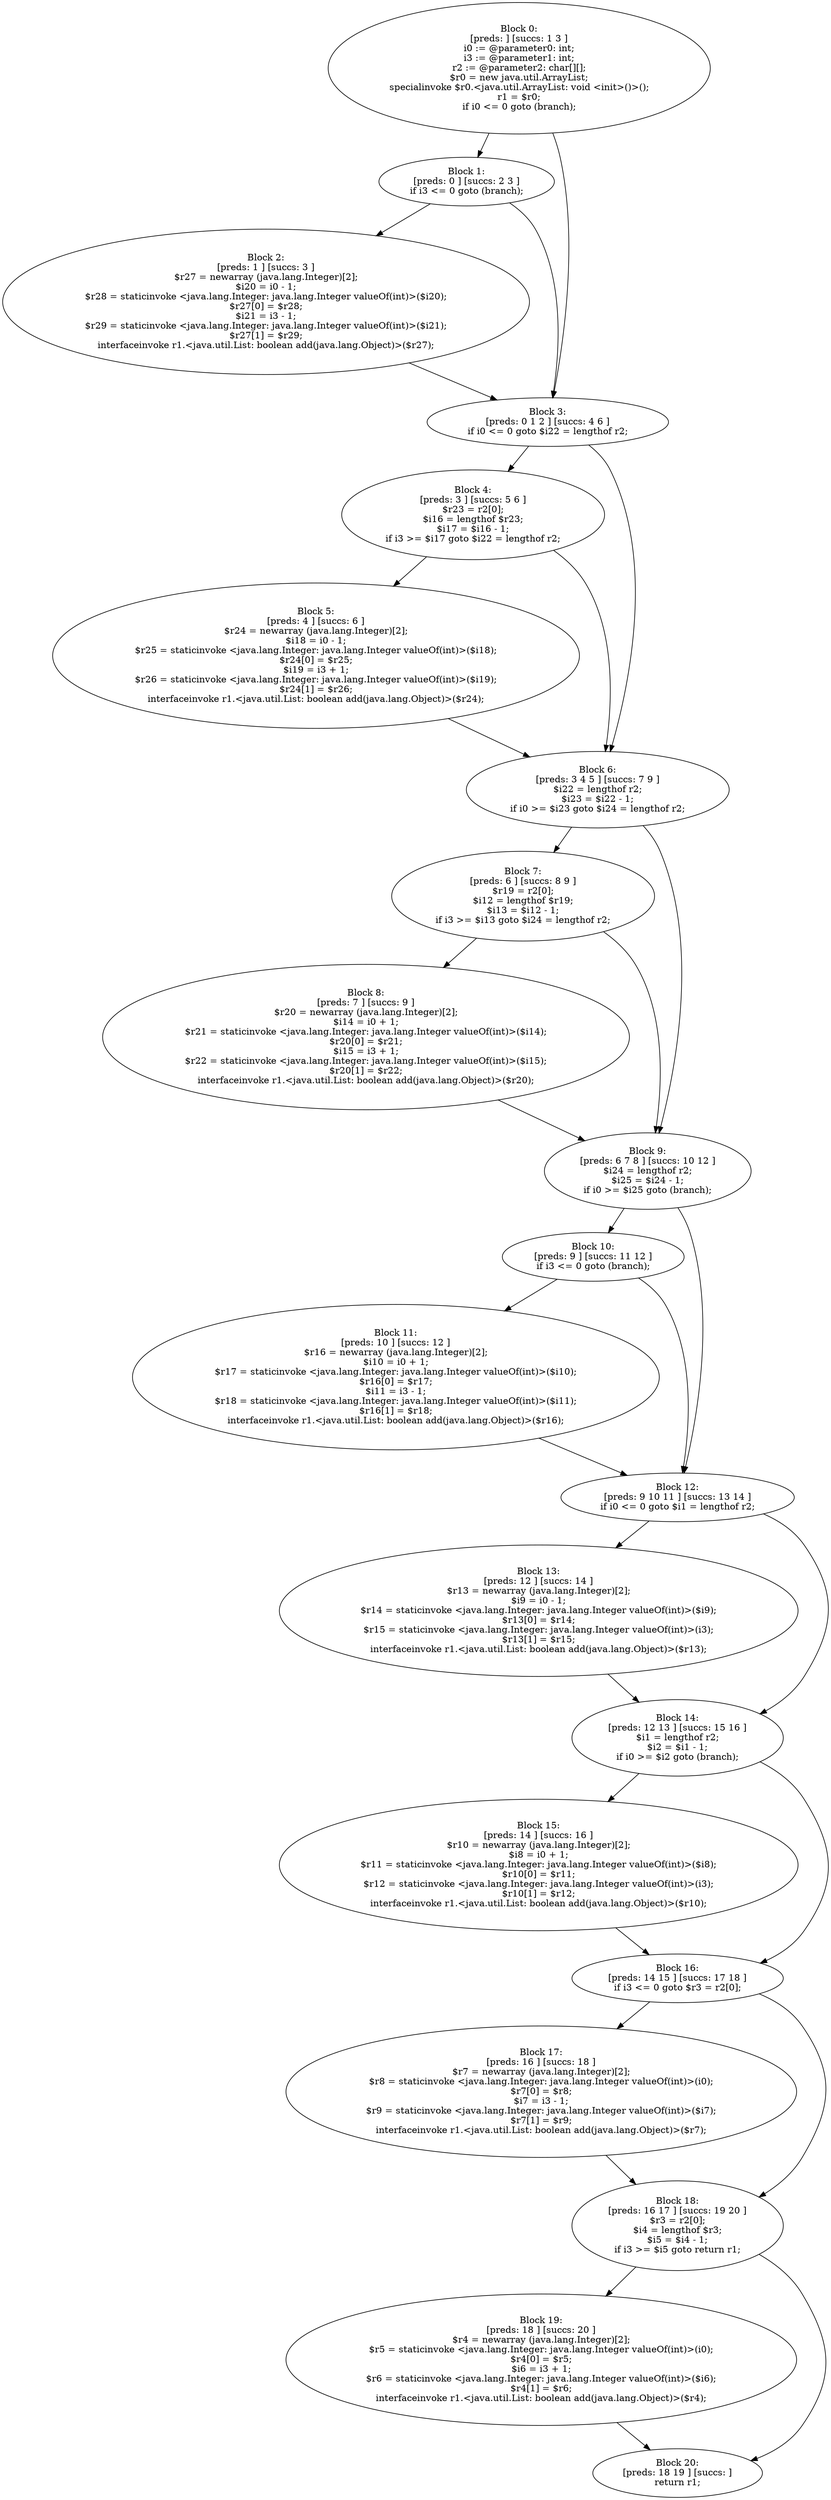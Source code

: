 digraph "unitGraph" {
    "Block 0:
[preds: ] [succs: 1 3 ]
i0 := @parameter0: int;
i3 := @parameter1: int;
r2 := @parameter2: char[][];
$r0 = new java.util.ArrayList;
specialinvoke $r0.<java.util.ArrayList: void <init>()>();
r1 = $r0;
if i0 <= 0 goto (branch);
"
    "Block 1:
[preds: 0 ] [succs: 2 3 ]
if i3 <= 0 goto (branch);
"
    "Block 2:
[preds: 1 ] [succs: 3 ]
$r27 = newarray (java.lang.Integer)[2];
$i20 = i0 - 1;
$r28 = staticinvoke <java.lang.Integer: java.lang.Integer valueOf(int)>($i20);
$r27[0] = $r28;
$i21 = i3 - 1;
$r29 = staticinvoke <java.lang.Integer: java.lang.Integer valueOf(int)>($i21);
$r27[1] = $r29;
interfaceinvoke r1.<java.util.List: boolean add(java.lang.Object)>($r27);
"
    "Block 3:
[preds: 0 1 2 ] [succs: 4 6 ]
if i0 <= 0 goto $i22 = lengthof r2;
"
    "Block 4:
[preds: 3 ] [succs: 5 6 ]
$r23 = r2[0];
$i16 = lengthof $r23;
$i17 = $i16 - 1;
if i3 >= $i17 goto $i22 = lengthof r2;
"
    "Block 5:
[preds: 4 ] [succs: 6 ]
$r24 = newarray (java.lang.Integer)[2];
$i18 = i0 - 1;
$r25 = staticinvoke <java.lang.Integer: java.lang.Integer valueOf(int)>($i18);
$r24[0] = $r25;
$i19 = i3 + 1;
$r26 = staticinvoke <java.lang.Integer: java.lang.Integer valueOf(int)>($i19);
$r24[1] = $r26;
interfaceinvoke r1.<java.util.List: boolean add(java.lang.Object)>($r24);
"
    "Block 6:
[preds: 3 4 5 ] [succs: 7 9 ]
$i22 = lengthof r2;
$i23 = $i22 - 1;
if i0 >= $i23 goto $i24 = lengthof r2;
"
    "Block 7:
[preds: 6 ] [succs: 8 9 ]
$r19 = r2[0];
$i12 = lengthof $r19;
$i13 = $i12 - 1;
if i3 >= $i13 goto $i24 = lengthof r2;
"
    "Block 8:
[preds: 7 ] [succs: 9 ]
$r20 = newarray (java.lang.Integer)[2];
$i14 = i0 + 1;
$r21 = staticinvoke <java.lang.Integer: java.lang.Integer valueOf(int)>($i14);
$r20[0] = $r21;
$i15 = i3 + 1;
$r22 = staticinvoke <java.lang.Integer: java.lang.Integer valueOf(int)>($i15);
$r20[1] = $r22;
interfaceinvoke r1.<java.util.List: boolean add(java.lang.Object)>($r20);
"
    "Block 9:
[preds: 6 7 8 ] [succs: 10 12 ]
$i24 = lengthof r2;
$i25 = $i24 - 1;
if i0 >= $i25 goto (branch);
"
    "Block 10:
[preds: 9 ] [succs: 11 12 ]
if i3 <= 0 goto (branch);
"
    "Block 11:
[preds: 10 ] [succs: 12 ]
$r16 = newarray (java.lang.Integer)[2];
$i10 = i0 + 1;
$r17 = staticinvoke <java.lang.Integer: java.lang.Integer valueOf(int)>($i10);
$r16[0] = $r17;
$i11 = i3 - 1;
$r18 = staticinvoke <java.lang.Integer: java.lang.Integer valueOf(int)>($i11);
$r16[1] = $r18;
interfaceinvoke r1.<java.util.List: boolean add(java.lang.Object)>($r16);
"
    "Block 12:
[preds: 9 10 11 ] [succs: 13 14 ]
if i0 <= 0 goto $i1 = lengthof r2;
"
    "Block 13:
[preds: 12 ] [succs: 14 ]
$r13 = newarray (java.lang.Integer)[2];
$i9 = i0 - 1;
$r14 = staticinvoke <java.lang.Integer: java.lang.Integer valueOf(int)>($i9);
$r13[0] = $r14;
$r15 = staticinvoke <java.lang.Integer: java.lang.Integer valueOf(int)>(i3);
$r13[1] = $r15;
interfaceinvoke r1.<java.util.List: boolean add(java.lang.Object)>($r13);
"
    "Block 14:
[preds: 12 13 ] [succs: 15 16 ]
$i1 = lengthof r2;
$i2 = $i1 - 1;
if i0 >= $i2 goto (branch);
"
    "Block 15:
[preds: 14 ] [succs: 16 ]
$r10 = newarray (java.lang.Integer)[2];
$i8 = i0 + 1;
$r11 = staticinvoke <java.lang.Integer: java.lang.Integer valueOf(int)>($i8);
$r10[0] = $r11;
$r12 = staticinvoke <java.lang.Integer: java.lang.Integer valueOf(int)>(i3);
$r10[1] = $r12;
interfaceinvoke r1.<java.util.List: boolean add(java.lang.Object)>($r10);
"
    "Block 16:
[preds: 14 15 ] [succs: 17 18 ]
if i3 <= 0 goto $r3 = r2[0];
"
    "Block 17:
[preds: 16 ] [succs: 18 ]
$r7 = newarray (java.lang.Integer)[2];
$r8 = staticinvoke <java.lang.Integer: java.lang.Integer valueOf(int)>(i0);
$r7[0] = $r8;
$i7 = i3 - 1;
$r9 = staticinvoke <java.lang.Integer: java.lang.Integer valueOf(int)>($i7);
$r7[1] = $r9;
interfaceinvoke r1.<java.util.List: boolean add(java.lang.Object)>($r7);
"
    "Block 18:
[preds: 16 17 ] [succs: 19 20 ]
$r3 = r2[0];
$i4 = lengthof $r3;
$i5 = $i4 - 1;
if i3 >= $i5 goto return r1;
"
    "Block 19:
[preds: 18 ] [succs: 20 ]
$r4 = newarray (java.lang.Integer)[2];
$r5 = staticinvoke <java.lang.Integer: java.lang.Integer valueOf(int)>(i0);
$r4[0] = $r5;
$i6 = i3 + 1;
$r6 = staticinvoke <java.lang.Integer: java.lang.Integer valueOf(int)>($i6);
$r4[1] = $r6;
interfaceinvoke r1.<java.util.List: boolean add(java.lang.Object)>($r4);
"
    "Block 20:
[preds: 18 19 ] [succs: ]
return r1;
"
    "Block 0:
[preds: ] [succs: 1 3 ]
i0 := @parameter0: int;
i3 := @parameter1: int;
r2 := @parameter2: char[][];
$r0 = new java.util.ArrayList;
specialinvoke $r0.<java.util.ArrayList: void <init>()>();
r1 = $r0;
if i0 <= 0 goto (branch);
"->"Block 1:
[preds: 0 ] [succs: 2 3 ]
if i3 <= 0 goto (branch);
";
    "Block 0:
[preds: ] [succs: 1 3 ]
i0 := @parameter0: int;
i3 := @parameter1: int;
r2 := @parameter2: char[][];
$r0 = new java.util.ArrayList;
specialinvoke $r0.<java.util.ArrayList: void <init>()>();
r1 = $r0;
if i0 <= 0 goto (branch);
"->"Block 3:
[preds: 0 1 2 ] [succs: 4 6 ]
if i0 <= 0 goto $i22 = lengthof r2;
";
    "Block 1:
[preds: 0 ] [succs: 2 3 ]
if i3 <= 0 goto (branch);
"->"Block 2:
[preds: 1 ] [succs: 3 ]
$r27 = newarray (java.lang.Integer)[2];
$i20 = i0 - 1;
$r28 = staticinvoke <java.lang.Integer: java.lang.Integer valueOf(int)>($i20);
$r27[0] = $r28;
$i21 = i3 - 1;
$r29 = staticinvoke <java.lang.Integer: java.lang.Integer valueOf(int)>($i21);
$r27[1] = $r29;
interfaceinvoke r1.<java.util.List: boolean add(java.lang.Object)>($r27);
";
    "Block 1:
[preds: 0 ] [succs: 2 3 ]
if i3 <= 0 goto (branch);
"->"Block 3:
[preds: 0 1 2 ] [succs: 4 6 ]
if i0 <= 0 goto $i22 = lengthof r2;
";
    "Block 2:
[preds: 1 ] [succs: 3 ]
$r27 = newarray (java.lang.Integer)[2];
$i20 = i0 - 1;
$r28 = staticinvoke <java.lang.Integer: java.lang.Integer valueOf(int)>($i20);
$r27[0] = $r28;
$i21 = i3 - 1;
$r29 = staticinvoke <java.lang.Integer: java.lang.Integer valueOf(int)>($i21);
$r27[1] = $r29;
interfaceinvoke r1.<java.util.List: boolean add(java.lang.Object)>($r27);
"->"Block 3:
[preds: 0 1 2 ] [succs: 4 6 ]
if i0 <= 0 goto $i22 = lengthof r2;
";
    "Block 3:
[preds: 0 1 2 ] [succs: 4 6 ]
if i0 <= 0 goto $i22 = lengthof r2;
"->"Block 4:
[preds: 3 ] [succs: 5 6 ]
$r23 = r2[0];
$i16 = lengthof $r23;
$i17 = $i16 - 1;
if i3 >= $i17 goto $i22 = lengthof r2;
";
    "Block 3:
[preds: 0 1 2 ] [succs: 4 6 ]
if i0 <= 0 goto $i22 = lengthof r2;
"->"Block 6:
[preds: 3 4 5 ] [succs: 7 9 ]
$i22 = lengthof r2;
$i23 = $i22 - 1;
if i0 >= $i23 goto $i24 = lengthof r2;
";
    "Block 4:
[preds: 3 ] [succs: 5 6 ]
$r23 = r2[0];
$i16 = lengthof $r23;
$i17 = $i16 - 1;
if i3 >= $i17 goto $i22 = lengthof r2;
"->"Block 5:
[preds: 4 ] [succs: 6 ]
$r24 = newarray (java.lang.Integer)[2];
$i18 = i0 - 1;
$r25 = staticinvoke <java.lang.Integer: java.lang.Integer valueOf(int)>($i18);
$r24[0] = $r25;
$i19 = i3 + 1;
$r26 = staticinvoke <java.lang.Integer: java.lang.Integer valueOf(int)>($i19);
$r24[1] = $r26;
interfaceinvoke r1.<java.util.List: boolean add(java.lang.Object)>($r24);
";
    "Block 4:
[preds: 3 ] [succs: 5 6 ]
$r23 = r2[0];
$i16 = lengthof $r23;
$i17 = $i16 - 1;
if i3 >= $i17 goto $i22 = lengthof r2;
"->"Block 6:
[preds: 3 4 5 ] [succs: 7 9 ]
$i22 = lengthof r2;
$i23 = $i22 - 1;
if i0 >= $i23 goto $i24 = lengthof r2;
";
    "Block 5:
[preds: 4 ] [succs: 6 ]
$r24 = newarray (java.lang.Integer)[2];
$i18 = i0 - 1;
$r25 = staticinvoke <java.lang.Integer: java.lang.Integer valueOf(int)>($i18);
$r24[0] = $r25;
$i19 = i3 + 1;
$r26 = staticinvoke <java.lang.Integer: java.lang.Integer valueOf(int)>($i19);
$r24[1] = $r26;
interfaceinvoke r1.<java.util.List: boolean add(java.lang.Object)>($r24);
"->"Block 6:
[preds: 3 4 5 ] [succs: 7 9 ]
$i22 = lengthof r2;
$i23 = $i22 - 1;
if i0 >= $i23 goto $i24 = lengthof r2;
";
    "Block 6:
[preds: 3 4 5 ] [succs: 7 9 ]
$i22 = lengthof r2;
$i23 = $i22 - 1;
if i0 >= $i23 goto $i24 = lengthof r2;
"->"Block 7:
[preds: 6 ] [succs: 8 9 ]
$r19 = r2[0];
$i12 = lengthof $r19;
$i13 = $i12 - 1;
if i3 >= $i13 goto $i24 = lengthof r2;
";
    "Block 6:
[preds: 3 4 5 ] [succs: 7 9 ]
$i22 = lengthof r2;
$i23 = $i22 - 1;
if i0 >= $i23 goto $i24 = lengthof r2;
"->"Block 9:
[preds: 6 7 8 ] [succs: 10 12 ]
$i24 = lengthof r2;
$i25 = $i24 - 1;
if i0 >= $i25 goto (branch);
";
    "Block 7:
[preds: 6 ] [succs: 8 9 ]
$r19 = r2[0];
$i12 = lengthof $r19;
$i13 = $i12 - 1;
if i3 >= $i13 goto $i24 = lengthof r2;
"->"Block 8:
[preds: 7 ] [succs: 9 ]
$r20 = newarray (java.lang.Integer)[2];
$i14 = i0 + 1;
$r21 = staticinvoke <java.lang.Integer: java.lang.Integer valueOf(int)>($i14);
$r20[0] = $r21;
$i15 = i3 + 1;
$r22 = staticinvoke <java.lang.Integer: java.lang.Integer valueOf(int)>($i15);
$r20[1] = $r22;
interfaceinvoke r1.<java.util.List: boolean add(java.lang.Object)>($r20);
";
    "Block 7:
[preds: 6 ] [succs: 8 9 ]
$r19 = r2[0];
$i12 = lengthof $r19;
$i13 = $i12 - 1;
if i3 >= $i13 goto $i24 = lengthof r2;
"->"Block 9:
[preds: 6 7 8 ] [succs: 10 12 ]
$i24 = lengthof r2;
$i25 = $i24 - 1;
if i0 >= $i25 goto (branch);
";
    "Block 8:
[preds: 7 ] [succs: 9 ]
$r20 = newarray (java.lang.Integer)[2];
$i14 = i0 + 1;
$r21 = staticinvoke <java.lang.Integer: java.lang.Integer valueOf(int)>($i14);
$r20[0] = $r21;
$i15 = i3 + 1;
$r22 = staticinvoke <java.lang.Integer: java.lang.Integer valueOf(int)>($i15);
$r20[1] = $r22;
interfaceinvoke r1.<java.util.List: boolean add(java.lang.Object)>($r20);
"->"Block 9:
[preds: 6 7 8 ] [succs: 10 12 ]
$i24 = lengthof r2;
$i25 = $i24 - 1;
if i0 >= $i25 goto (branch);
";
    "Block 9:
[preds: 6 7 8 ] [succs: 10 12 ]
$i24 = lengthof r2;
$i25 = $i24 - 1;
if i0 >= $i25 goto (branch);
"->"Block 10:
[preds: 9 ] [succs: 11 12 ]
if i3 <= 0 goto (branch);
";
    "Block 9:
[preds: 6 7 8 ] [succs: 10 12 ]
$i24 = lengthof r2;
$i25 = $i24 - 1;
if i0 >= $i25 goto (branch);
"->"Block 12:
[preds: 9 10 11 ] [succs: 13 14 ]
if i0 <= 0 goto $i1 = lengthof r2;
";
    "Block 10:
[preds: 9 ] [succs: 11 12 ]
if i3 <= 0 goto (branch);
"->"Block 11:
[preds: 10 ] [succs: 12 ]
$r16 = newarray (java.lang.Integer)[2];
$i10 = i0 + 1;
$r17 = staticinvoke <java.lang.Integer: java.lang.Integer valueOf(int)>($i10);
$r16[0] = $r17;
$i11 = i3 - 1;
$r18 = staticinvoke <java.lang.Integer: java.lang.Integer valueOf(int)>($i11);
$r16[1] = $r18;
interfaceinvoke r1.<java.util.List: boolean add(java.lang.Object)>($r16);
";
    "Block 10:
[preds: 9 ] [succs: 11 12 ]
if i3 <= 0 goto (branch);
"->"Block 12:
[preds: 9 10 11 ] [succs: 13 14 ]
if i0 <= 0 goto $i1 = lengthof r2;
";
    "Block 11:
[preds: 10 ] [succs: 12 ]
$r16 = newarray (java.lang.Integer)[2];
$i10 = i0 + 1;
$r17 = staticinvoke <java.lang.Integer: java.lang.Integer valueOf(int)>($i10);
$r16[0] = $r17;
$i11 = i3 - 1;
$r18 = staticinvoke <java.lang.Integer: java.lang.Integer valueOf(int)>($i11);
$r16[1] = $r18;
interfaceinvoke r1.<java.util.List: boolean add(java.lang.Object)>($r16);
"->"Block 12:
[preds: 9 10 11 ] [succs: 13 14 ]
if i0 <= 0 goto $i1 = lengthof r2;
";
    "Block 12:
[preds: 9 10 11 ] [succs: 13 14 ]
if i0 <= 0 goto $i1 = lengthof r2;
"->"Block 13:
[preds: 12 ] [succs: 14 ]
$r13 = newarray (java.lang.Integer)[2];
$i9 = i0 - 1;
$r14 = staticinvoke <java.lang.Integer: java.lang.Integer valueOf(int)>($i9);
$r13[0] = $r14;
$r15 = staticinvoke <java.lang.Integer: java.lang.Integer valueOf(int)>(i3);
$r13[1] = $r15;
interfaceinvoke r1.<java.util.List: boolean add(java.lang.Object)>($r13);
";
    "Block 12:
[preds: 9 10 11 ] [succs: 13 14 ]
if i0 <= 0 goto $i1 = lengthof r2;
"->"Block 14:
[preds: 12 13 ] [succs: 15 16 ]
$i1 = lengthof r2;
$i2 = $i1 - 1;
if i0 >= $i2 goto (branch);
";
    "Block 13:
[preds: 12 ] [succs: 14 ]
$r13 = newarray (java.lang.Integer)[2];
$i9 = i0 - 1;
$r14 = staticinvoke <java.lang.Integer: java.lang.Integer valueOf(int)>($i9);
$r13[0] = $r14;
$r15 = staticinvoke <java.lang.Integer: java.lang.Integer valueOf(int)>(i3);
$r13[1] = $r15;
interfaceinvoke r1.<java.util.List: boolean add(java.lang.Object)>($r13);
"->"Block 14:
[preds: 12 13 ] [succs: 15 16 ]
$i1 = lengthof r2;
$i2 = $i1 - 1;
if i0 >= $i2 goto (branch);
";
    "Block 14:
[preds: 12 13 ] [succs: 15 16 ]
$i1 = lengthof r2;
$i2 = $i1 - 1;
if i0 >= $i2 goto (branch);
"->"Block 15:
[preds: 14 ] [succs: 16 ]
$r10 = newarray (java.lang.Integer)[2];
$i8 = i0 + 1;
$r11 = staticinvoke <java.lang.Integer: java.lang.Integer valueOf(int)>($i8);
$r10[0] = $r11;
$r12 = staticinvoke <java.lang.Integer: java.lang.Integer valueOf(int)>(i3);
$r10[1] = $r12;
interfaceinvoke r1.<java.util.List: boolean add(java.lang.Object)>($r10);
";
    "Block 14:
[preds: 12 13 ] [succs: 15 16 ]
$i1 = lengthof r2;
$i2 = $i1 - 1;
if i0 >= $i2 goto (branch);
"->"Block 16:
[preds: 14 15 ] [succs: 17 18 ]
if i3 <= 0 goto $r3 = r2[0];
";
    "Block 15:
[preds: 14 ] [succs: 16 ]
$r10 = newarray (java.lang.Integer)[2];
$i8 = i0 + 1;
$r11 = staticinvoke <java.lang.Integer: java.lang.Integer valueOf(int)>($i8);
$r10[0] = $r11;
$r12 = staticinvoke <java.lang.Integer: java.lang.Integer valueOf(int)>(i3);
$r10[1] = $r12;
interfaceinvoke r1.<java.util.List: boolean add(java.lang.Object)>($r10);
"->"Block 16:
[preds: 14 15 ] [succs: 17 18 ]
if i3 <= 0 goto $r3 = r2[0];
";
    "Block 16:
[preds: 14 15 ] [succs: 17 18 ]
if i3 <= 0 goto $r3 = r2[0];
"->"Block 17:
[preds: 16 ] [succs: 18 ]
$r7 = newarray (java.lang.Integer)[2];
$r8 = staticinvoke <java.lang.Integer: java.lang.Integer valueOf(int)>(i0);
$r7[0] = $r8;
$i7 = i3 - 1;
$r9 = staticinvoke <java.lang.Integer: java.lang.Integer valueOf(int)>($i7);
$r7[1] = $r9;
interfaceinvoke r1.<java.util.List: boolean add(java.lang.Object)>($r7);
";
    "Block 16:
[preds: 14 15 ] [succs: 17 18 ]
if i3 <= 0 goto $r3 = r2[0];
"->"Block 18:
[preds: 16 17 ] [succs: 19 20 ]
$r3 = r2[0];
$i4 = lengthof $r3;
$i5 = $i4 - 1;
if i3 >= $i5 goto return r1;
";
    "Block 17:
[preds: 16 ] [succs: 18 ]
$r7 = newarray (java.lang.Integer)[2];
$r8 = staticinvoke <java.lang.Integer: java.lang.Integer valueOf(int)>(i0);
$r7[0] = $r8;
$i7 = i3 - 1;
$r9 = staticinvoke <java.lang.Integer: java.lang.Integer valueOf(int)>($i7);
$r7[1] = $r9;
interfaceinvoke r1.<java.util.List: boolean add(java.lang.Object)>($r7);
"->"Block 18:
[preds: 16 17 ] [succs: 19 20 ]
$r3 = r2[0];
$i4 = lengthof $r3;
$i5 = $i4 - 1;
if i3 >= $i5 goto return r1;
";
    "Block 18:
[preds: 16 17 ] [succs: 19 20 ]
$r3 = r2[0];
$i4 = lengthof $r3;
$i5 = $i4 - 1;
if i3 >= $i5 goto return r1;
"->"Block 19:
[preds: 18 ] [succs: 20 ]
$r4 = newarray (java.lang.Integer)[2];
$r5 = staticinvoke <java.lang.Integer: java.lang.Integer valueOf(int)>(i0);
$r4[0] = $r5;
$i6 = i3 + 1;
$r6 = staticinvoke <java.lang.Integer: java.lang.Integer valueOf(int)>($i6);
$r4[1] = $r6;
interfaceinvoke r1.<java.util.List: boolean add(java.lang.Object)>($r4);
";
    "Block 18:
[preds: 16 17 ] [succs: 19 20 ]
$r3 = r2[0];
$i4 = lengthof $r3;
$i5 = $i4 - 1;
if i3 >= $i5 goto return r1;
"->"Block 20:
[preds: 18 19 ] [succs: ]
return r1;
";
    "Block 19:
[preds: 18 ] [succs: 20 ]
$r4 = newarray (java.lang.Integer)[2];
$r5 = staticinvoke <java.lang.Integer: java.lang.Integer valueOf(int)>(i0);
$r4[0] = $r5;
$i6 = i3 + 1;
$r6 = staticinvoke <java.lang.Integer: java.lang.Integer valueOf(int)>($i6);
$r4[1] = $r6;
interfaceinvoke r1.<java.util.List: boolean add(java.lang.Object)>($r4);
"->"Block 20:
[preds: 18 19 ] [succs: ]
return r1;
";
}
